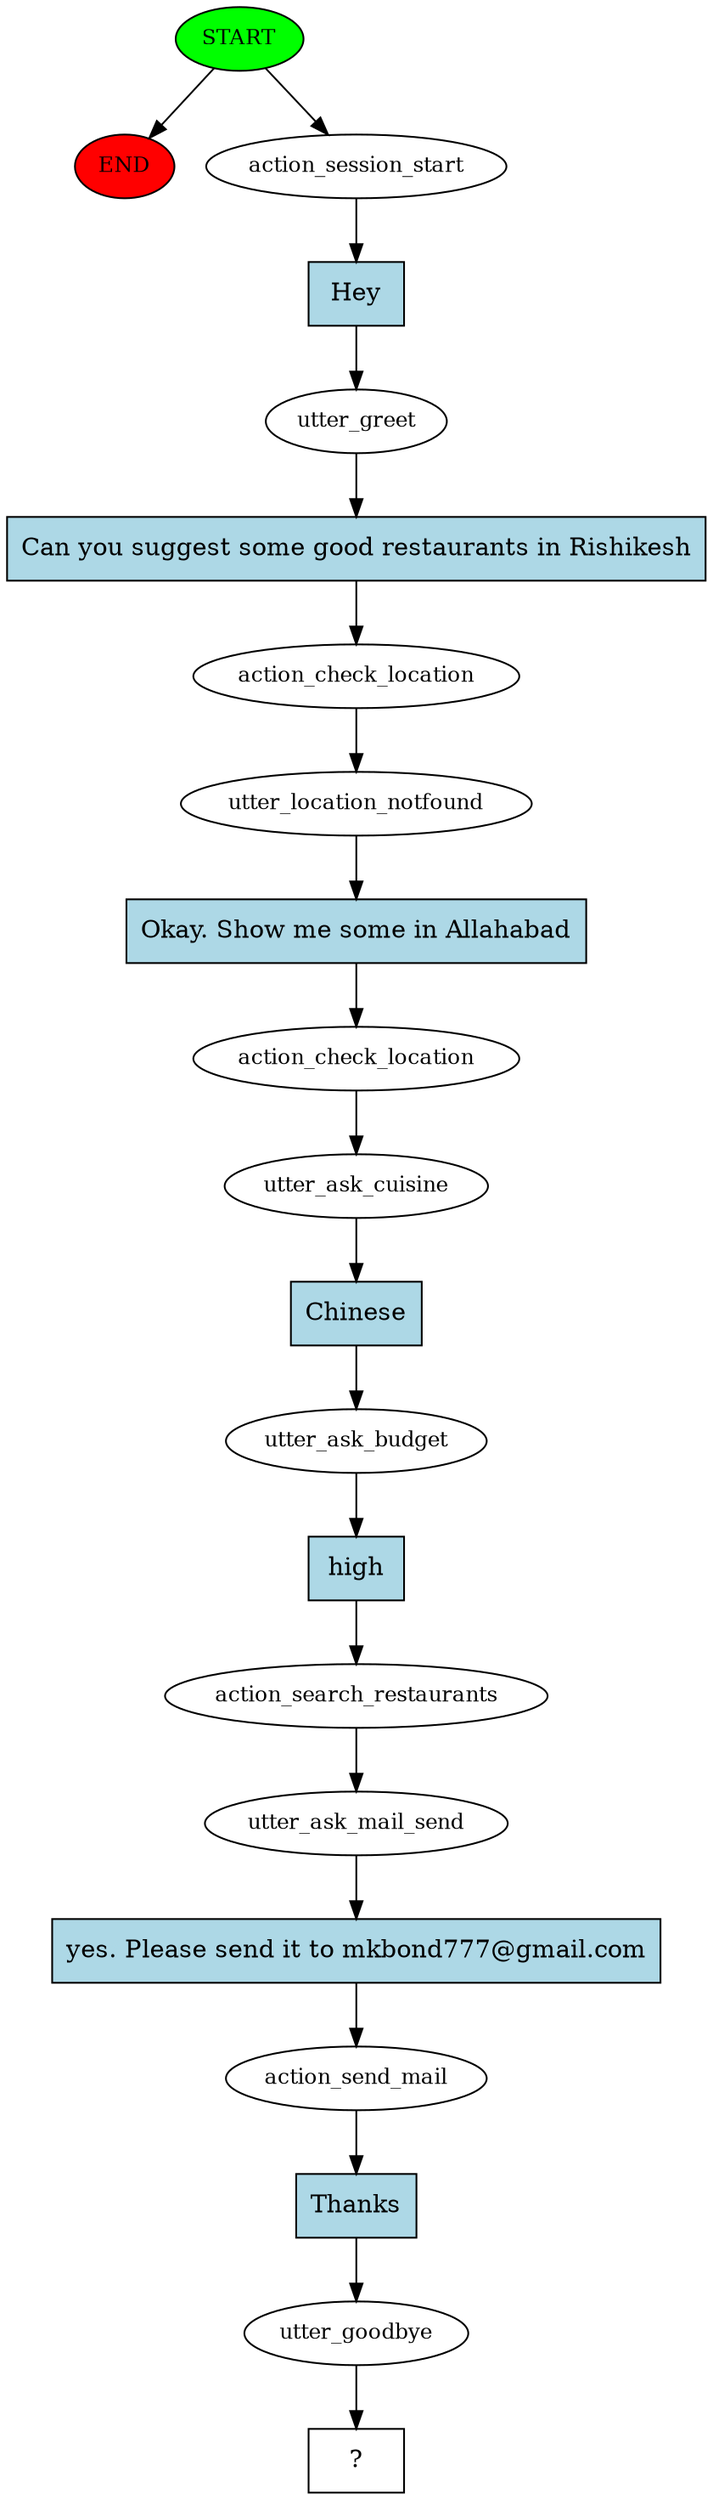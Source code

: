 digraph  {
0 [class="start active", fillcolor=green, fontsize=12, label=START, style=filled];
"-1" [class=end, fillcolor=red, fontsize=12, label=END, style=filled];
1 [class=active, fontsize=12, label=action_session_start];
2 [class=active, fontsize=12, label=utter_greet];
3 [class=active, fontsize=12, label=action_check_location];
4 [class=active, fontsize=12, label=utter_location_notfound];
5 [class=active, fontsize=12, label=action_check_location];
6 [class=active, fontsize=12, label=utter_ask_cuisine];
7 [class=active, fontsize=12, label=utter_ask_budget];
8 [class=active, fontsize=12, label=action_search_restaurants];
9 [class=active, fontsize=12, label=utter_ask_mail_send];
10 [class=active, fontsize=12, label=action_send_mail];
11 [class=active, fontsize=12, label=utter_goodbye];
12 [class="intent dashed active", label="  ?  ", shape=rect];
13 [class="intent active", fillcolor=lightblue, label=Hey, shape=rect, style=filled];
14 [class="intent active", fillcolor=lightblue, label="Can you suggest some good restaurants in Rishikesh", shape=rect, style=filled];
15 [class="intent active", fillcolor=lightblue, label="Okay. Show me some in Allahabad", shape=rect, style=filled];
16 [class="intent active", fillcolor=lightblue, label=Chinese, shape=rect, style=filled];
17 [class="intent active", fillcolor=lightblue, label=high, shape=rect, style=filled];
18 [class="intent active", fillcolor=lightblue, label="yes. Please send it to mkbond777@gmail.com", shape=rect, style=filled];
19 [class="intent active", fillcolor=lightblue, label=Thanks, shape=rect, style=filled];
0 -> "-1"  [class="", key=NONE, label=""];
0 -> 1  [class=active, key=NONE, label=""];
1 -> 13  [class=active, key=0];
2 -> 14  [class=active, key=0];
3 -> 4  [class=active, key=NONE, label=""];
4 -> 15  [class=active, key=0];
5 -> 6  [class=active, key=NONE, label=""];
6 -> 16  [class=active, key=0];
7 -> 17  [class=active, key=0];
8 -> 9  [class=active, key=NONE, label=""];
9 -> 18  [class=active, key=0];
10 -> 19  [class=active, key=0];
11 -> 12  [class=active, key=NONE, label=""];
13 -> 2  [class=active, key=0];
14 -> 3  [class=active, key=0];
15 -> 5  [class=active, key=0];
16 -> 7  [class=active, key=0];
17 -> 8  [class=active, key=0];
18 -> 10  [class=active, key=0];
19 -> 11  [class=active, key=0];
}
